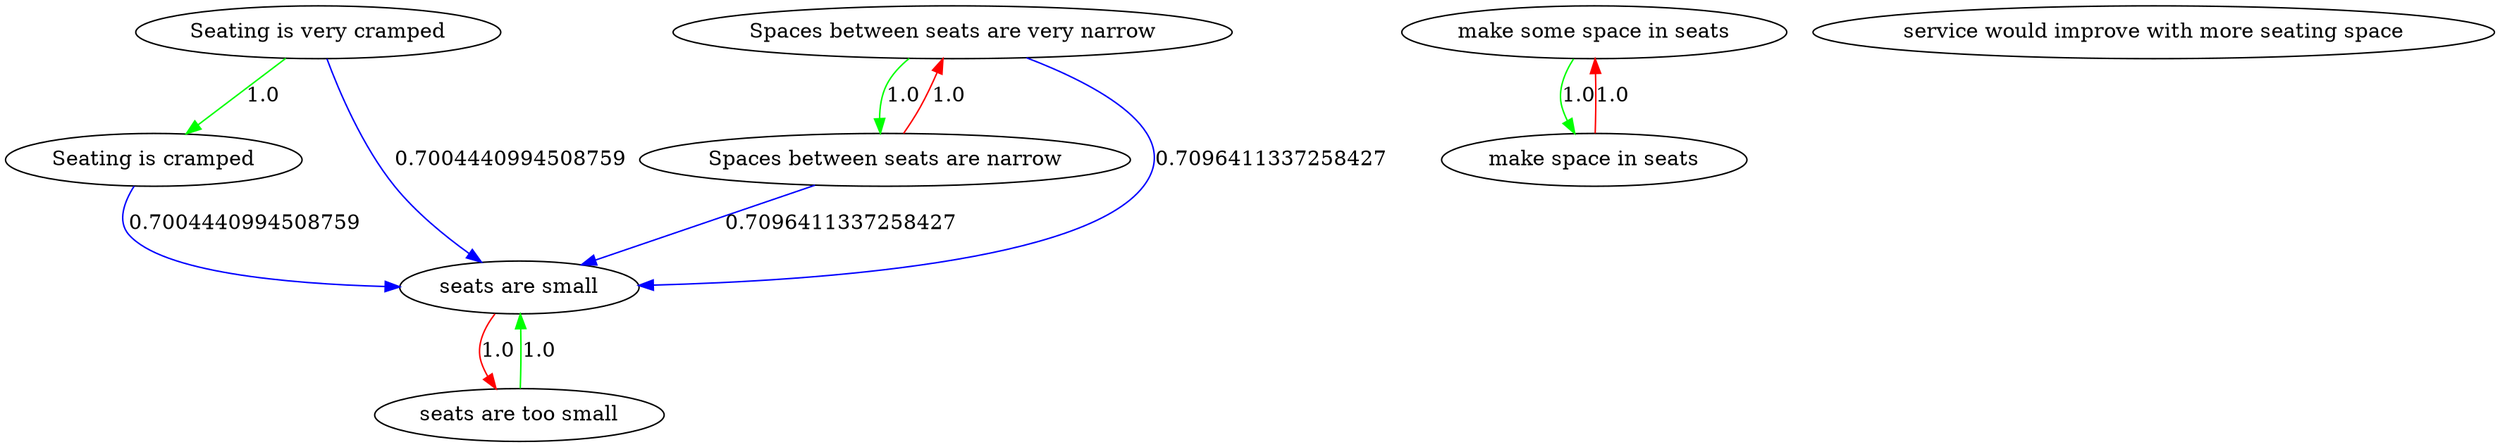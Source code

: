 digraph rawGraph {
"Seating is very cramped";"Seating is cramped";"Spaces between seats are very narrow";"Spaces between seats are narrow";"make some space in seats";"make space in seats";"seats are too small";"seats are small";"service would improve with more seating space";"Seating is very cramped" -> "Seating is cramped" [label=1.0] [color=green]
"Spaces between seats are very narrow" -> "Spaces between seats are narrow" [label=1.0] [color=green]
"Spaces between seats are narrow" -> "Spaces between seats are very narrow" [label=1.0] [color=red]
"make some space in seats" -> "make space in seats" [label=1.0] [color=green]
"make space in seats" -> "make some space in seats" [label=1.0] [color=red]
"seats are too small" -> "seats are small" [label=1.0] [color=green]
"seats are small" -> "seats are too small" [label=1.0] [color=red]
"Spaces between seats are narrow" -> "seats are small" [label=0.7096411337258427] [color=blue]
"Seating is cramped" -> "seats are small" [label=0.7004440994508759] [color=blue]
"Seating is very cramped" -> "seats are small" [label=0.7004440994508759] [color=blue]
"Spaces between seats are very narrow" -> "seats are small" [label=0.7096411337258427] [color=blue]
}